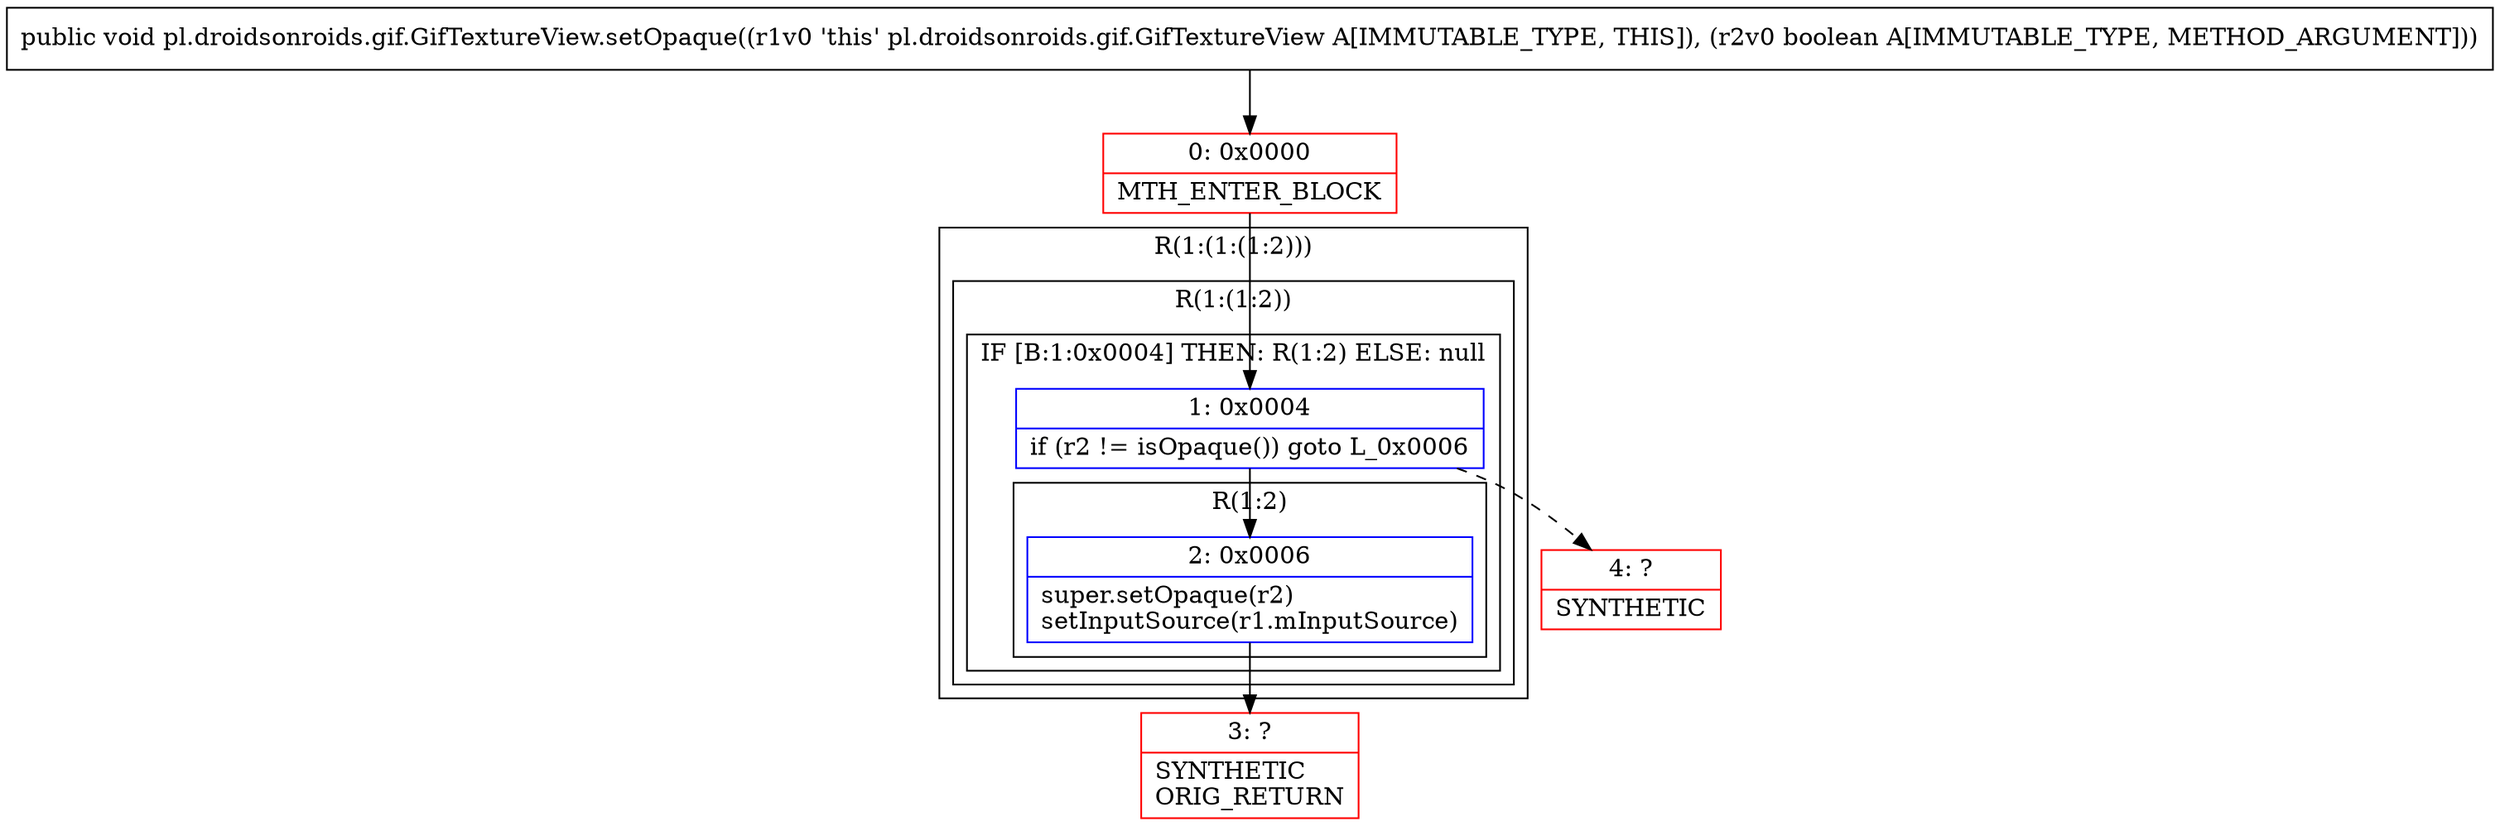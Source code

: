 digraph "CFG forpl.droidsonroids.gif.GifTextureView.setOpaque(Z)V" {
subgraph cluster_Region_1416663668 {
label = "R(1:(1:(1:2)))";
node [shape=record,color=blue];
subgraph cluster_Region_1566053868 {
label = "R(1:(1:2))";
node [shape=record,color=blue];
subgraph cluster_IfRegion_310247051 {
label = "IF [B:1:0x0004] THEN: R(1:2) ELSE: null";
node [shape=record,color=blue];
Node_1 [shape=record,label="{1\:\ 0x0004|if (r2 != isOpaque()) goto L_0x0006\l}"];
subgraph cluster_Region_403375706 {
label = "R(1:2)";
node [shape=record,color=blue];
Node_2 [shape=record,label="{2\:\ 0x0006|super.setOpaque(r2)\lsetInputSource(r1.mInputSource)\l}"];
}
}
}
}
Node_0 [shape=record,color=red,label="{0\:\ 0x0000|MTH_ENTER_BLOCK\l}"];
Node_3 [shape=record,color=red,label="{3\:\ ?|SYNTHETIC\lORIG_RETURN\l}"];
Node_4 [shape=record,color=red,label="{4\:\ ?|SYNTHETIC\l}"];
MethodNode[shape=record,label="{public void pl.droidsonroids.gif.GifTextureView.setOpaque((r1v0 'this' pl.droidsonroids.gif.GifTextureView A[IMMUTABLE_TYPE, THIS]), (r2v0 boolean A[IMMUTABLE_TYPE, METHOD_ARGUMENT])) }"];
MethodNode -> Node_0;
Node_1 -> Node_2;
Node_1 -> Node_4[style=dashed];
Node_2 -> Node_3;
Node_0 -> Node_1;
}

